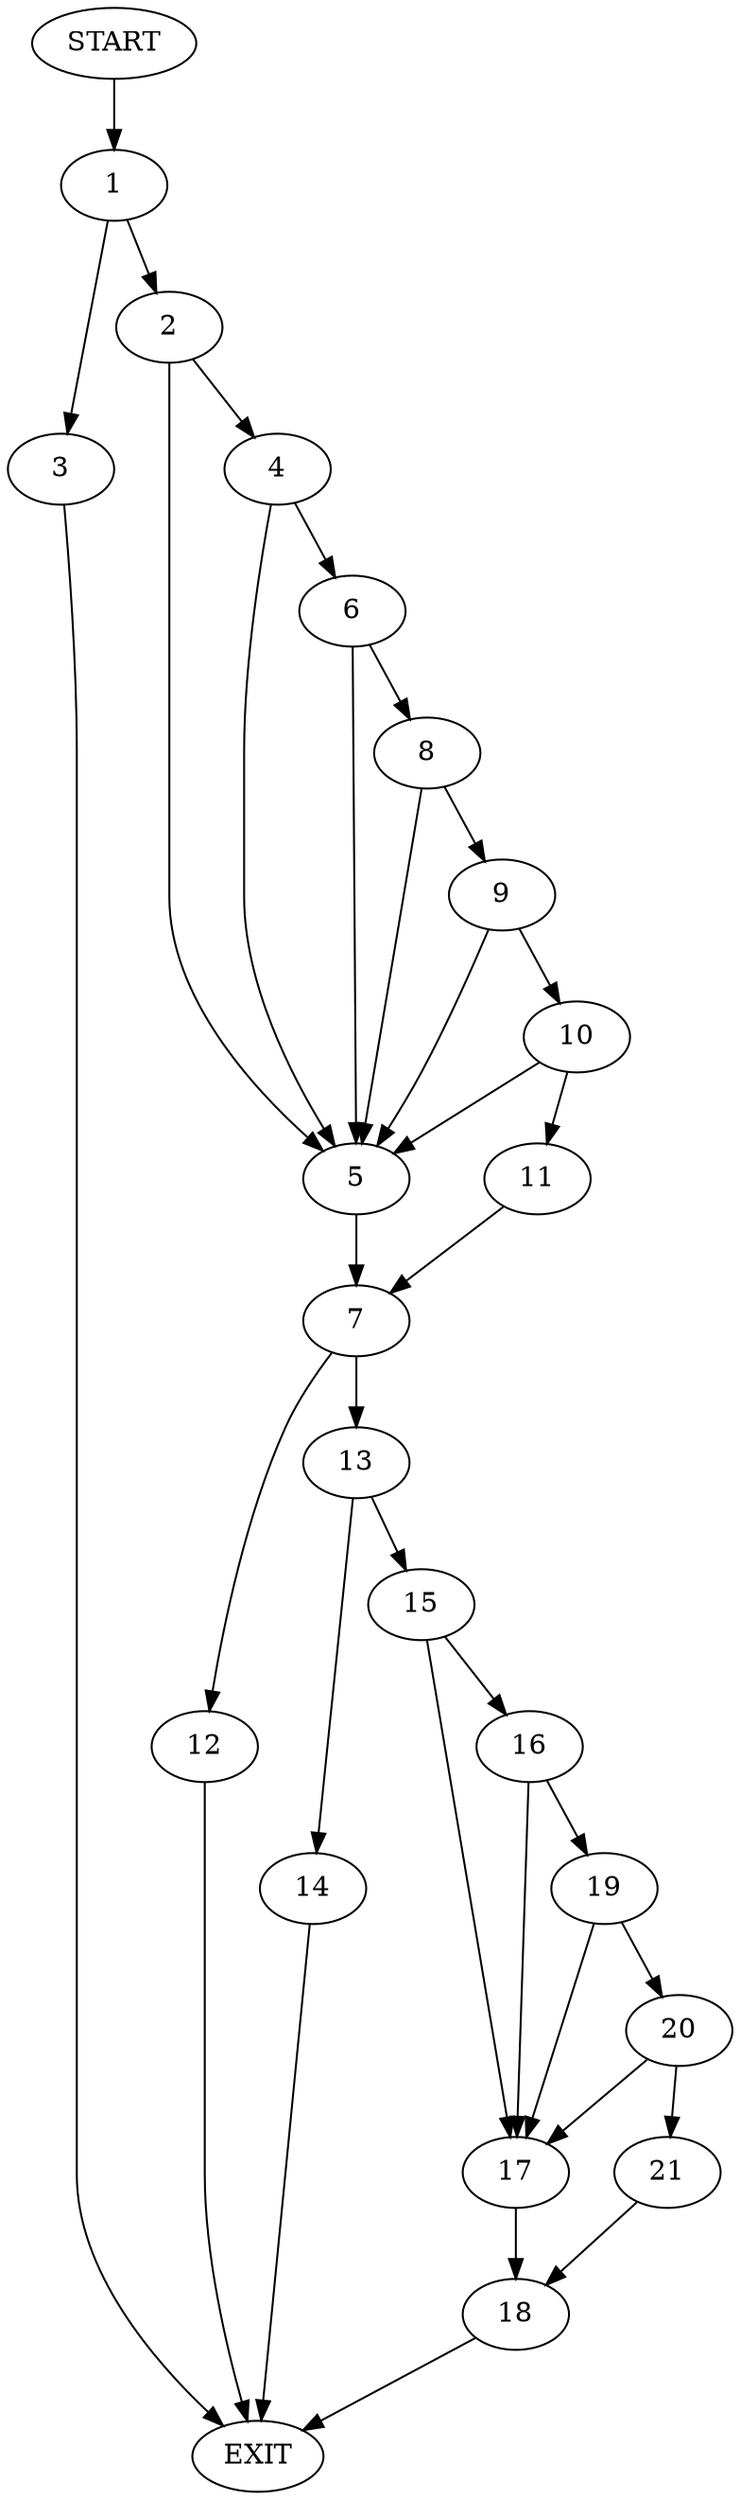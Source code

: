 digraph {
0 [label="START"]
22 [label="EXIT"]
0 -> 1
1 -> 2
1 -> 3
3 -> 22
2 -> 4
2 -> 5
4 -> 5
4 -> 6
5 -> 7
6 -> 8
6 -> 5
8 -> 9
8 -> 5
9 -> 10
9 -> 5
10 -> 11
10 -> 5
11 -> 7
7 -> 12
7 -> 13
12 -> 22
13 -> 14
13 -> 15
14 -> 22
15 -> 16
15 -> 17
17 -> 18
16 -> 19
16 -> 17
19 -> 20
19 -> 17
20 -> 21
20 -> 17
21 -> 18
18 -> 22
}
